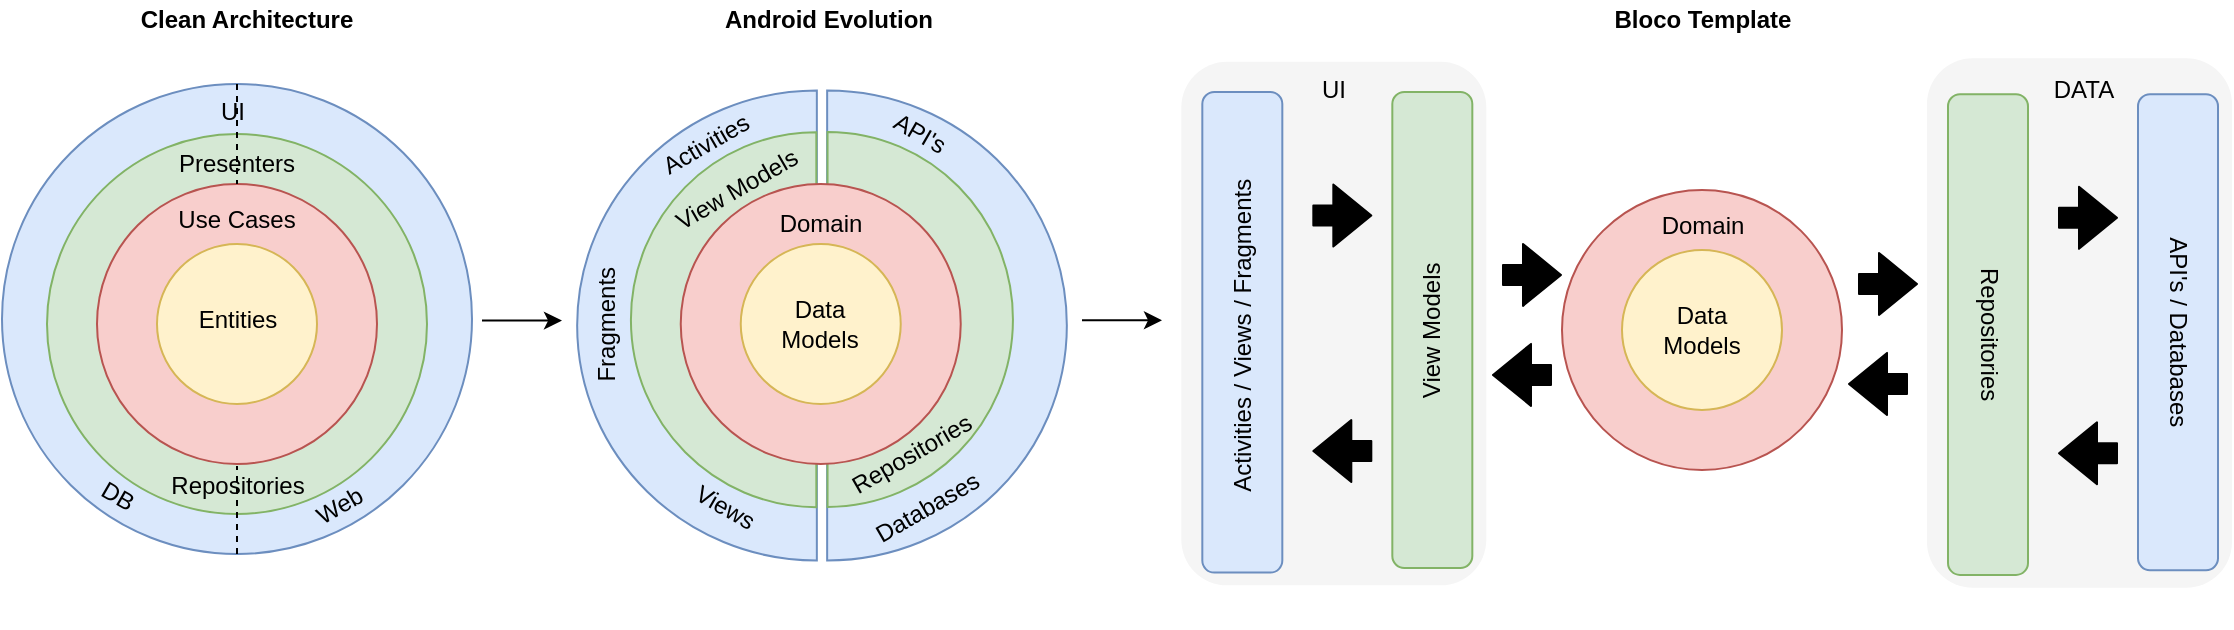 <mxfile version="13.6.9" type="device"><diagram id="Jp1ohY_ltkHYTvsPZOgW" name="Page-1"><mxGraphModel dx="1577" dy="1000" grid="1" gridSize="10" guides="1" tooltips="1" connect="1" arrows="1" fold="1" page="1" pageScale="1" pageWidth="827" pageHeight="1169" math="0" shadow="0"><root><mxCell id="0"/><mxCell id="1" parent="0"/><mxCell id="A-Cq0kgBEDuPiXp4CFf1-114" value="" style="verticalLabelPosition=bottom;verticalAlign=top;html=1;shape=mxgraph.basic.half_circle;glass=1;strokeColor=#6c8ebf;fillColor=#dae8fc;rotation=-90;" parent="1" vertex="1"><mxGeometry x="445" y="182.83" width="235" height="119.85" as="geometry"/></mxCell><mxCell id="A-Cq0kgBEDuPiXp4CFf1-113" value="" style="verticalLabelPosition=bottom;verticalAlign=top;html=1;shape=mxgraph.basic.half_circle;glass=1;strokeColor=#82b366;fillColor=#d5e8d4;rotation=-90;" parent="1" vertex="1"><mxGeometry x="455.37" y="193.35" width="187.5" height="92.7" as="geometry"/></mxCell><mxCell id="A-Cq0kgBEDuPiXp4CFf1-110" value="" style="verticalLabelPosition=bottom;verticalAlign=top;html=1;shape=mxgraph.basic.half_circle;glass=1;strokeColor=#6c8ebf;fillColor=#dae8fc;rotation=90;" parent="1" vertex="1"><mxGeometry x="320" y="182.83" width="235" height="119.85" as="geometry"/></mxCell><mxCell id="A-Cq0kgBEDuPiXp4CFf1-109" value="" style="verticalLabelPosition=bottom;verticalAlign=top;html=1;shape=mxgraph.basic.half_circle;glass=1;strokeColor=#82b366;fillColor=#d5e8d4;rotation=90;" parent="1" vertex="1"><mxGeometry x="357.06" y="193.5" width="187.5" height="92.7" as="geometry"/></mxCell><mxCell id="A-Cq0kgBEDuPiXp4CFf1-17" value="" style="ellipse;whiteSpace=wrap;html=1;aspect=fixed;strokeColor=#6c8ebf;fillColor=#dae8fc;" parent="1" vertex="1"><mxGeometry x="90" y="122" width="235" height="235" as="geometry"/></mxCell><mxCell id="A-Cq0kgBEDuPiXp4CFf1-16" value="" style="ellipse;whiteSpace=wrap;html=1;aspect=fixed;strokeColor=#82b366;fillColor=#d5e8d4;" parent="1" vertex="1"><mxGeometry x="112.5" y="147" width="190" height="190" as="geometry"/></mxCell><mxCell id="A-Cq0kgBEDuPiXp4CFf1-15" value="" style="ellipse;whiteSpace=wrap;html=1;aspect=fixed;strokeColor=#b85450;fillColor=#f8cecc;" parent="1" vertex="1"><mxGeometry x="137.5" y="172" width="140" height="140" as="geometry"/></mxCell><mxCell id="A-Cq0kgBEDuPiXp4CFf1-14" value="" style="ellipse;whiteSpace=wrap;html=1;aspect=fixed;strokeColor=#d6b656;fillColor=#fff2cc;" parent="1" vertex="1"><mxGeometry x="167.5" y="202" width="80" height="80" as="geometry"/></mxCell><mxCell id="A-Cq0kgBEDuPiXp4CFf1-18" value="" style="endArrow=classic;html=1;" parent="1" edge="1"><mxGeometry width="50" height="50" relative="1" as="geometry"><mxPoint x="330" y="240.31" as="sourcePoint"/><mxPoint x="370" y="240.31" as="targetPoint"/><Array as="points"/></mxGeometry></mxCell><mxCell id="A-Cq0kgBEDuPiXp4CFf1-19" value="" style="shape=image;html=1;verticalAlign=top;verticalLabelPosition=bottom;labelBackgroundColor=#ffffff;imageAspect=0;aspect=fixed;image=https://cdn3.iconfinder.com/data/icons/basic-user-interface-5/64/scissor_scissors_cut_delete_cutting-128.png;strokeColor=#000066;fillColor=#2969FF;rotation=-90;" parent="1" vertex="1"><mxGeometry x="182.5" y="344" width="50" height="50" as="geometry"/></mxCell><mxCell id="A-Cq0kgBEDuPiXp4CFf1-20" value="" style="endArrow=none;dashed=1;html=1;entryX=0.5;entryY=1;entryDx=0;entryDy=0;exitX=0.5;exitY=0;exitDx=0;exitDy=0;" parent="1" source="A-Cq0kgBEDuPiXp4CFf1-17" target="A-Cq0kgBEDuPiXp4CFf1-53" edge="1"><mxGeometry width="50" height="50" relative="1" as="geometry"><mxPoint x="320" y="350" as="sourcePoint"/><mxPoint x="140" y="240" as="targetPoint"/></mxGeometry></mxCell><mxCell id="A-Cq0kgBEDuPiXp4CFf1-34" value="" style="endArrow=classic;html=1;" parent="1" edge="1"><mxGeometry width="50" height="50" relative="1" as="geometry"><mxPoint x="630.0" y="240.14" as="sourcePoint"/><mxPoint x="670" y="240.14" as="targetPoint"/><Array as="points"/></mxGeometry></mxCell><mxCell id="A-Cq0kgBEDuPiXp4CFf1-49" value="" style="endArrow=none;dashed=1;html=1;exitX=0.5;exitY=1;exitDx=0;exitDy=0;entryX=0.5;entryY=0;entryDx=0;entryDy=0;" parent="1" source="A-Cq0kgBEDuPiXp4CFf1-17" target="A-Cq0kgBEDuPiXp4CFf1-57" edge="1"><mxGeometry width="50" height="50" relative="1" as="geometry"><mxPoint x="171.25" y="400" as="sourcePoint"/><mxPoint x="221.25" y="400.5" as="targetPoint"/></mxGeometry></mxCell><mxCell id="A-Cq0kgBEDuPiXp4CFf1-50" value="Entities" style="text;html=1;strokeColor=none;fillColor=none;align=center;verticalAlign=middle;whiteSpace=wrap;rounded=0;" parent="1" vertex="1"><mxGeometry x="187.5" y="229.5" width="40" height="20" as="geometry"/></mxCell><mxCell id="A-Cq0kgBEDuPiXp4CFf1-52" value="Use Cases" style="text;html=1;strokeColor=none;fillColor=none;align=center;verticalAlign=middle;whiteSpace=wrap;rounded=0;" parent="1" vertex="1"><mxGeometry x="176.25" y="180" width="62.5" height="20" as="geometry"/></mxCell><mxCell id="A-Cq0kgBEDuPiXp4CFf1-53" value="Presenters" style="text;html=1;strokeColor=none;fillColor=none;align=center;verticalAlign=middle;whiteSpace=wrap;rounded=0;" parent="1" vertex="1"><mxGeometry x="171.25" y="152" width="72.5" height="20" as="geometry"/></mxCell><mxCell id="A-Cq0kgBEDuPiXp4CFf1-54" value="UI" style="text;html=1;strokeColor=none;fillColor=none;align=center;verticalAlign=middle;whiteSpace=wrap;rounded=0;" parent="1" vertex="1"><mxGeometry x="169.25" y="126" width="72.5" height="20" as="geometry"/></mxCell><mxCell id="A-Cq0kgBEDuPiXp4CFf1-57" value="Repositories" style="text;html=1;strokeColor=none;fillColor=none;align=center;verticalAlign=middle;whiteSpace=wrap;rounded=0;" parent="1" vertex="1"><mxGeometry x="187.5" y="313" width="40" height="20" as="geometry"/></mxCell><mxCell id="A-Cq0kgBEDuPiXp4CFf1-58" value="DB" style="text;html=1;strokeColor=none;fillColor=none;align=center;verticalAlign=middle;whiteSpace=wrap;rounded=0;rotation=30;" parent="1" vertex="1"><mxGeometry x="127.5" y="318" width="40" height="20" as="geometry"/></mxCell><mxCell id="A-Cq0kgBEDuPiXp4CFf1-59" value="&lt;div&gt;Web&lt;/div&gt;" style="text;html=1;strokeColor=none;fillColor=none;align=center;verticalAlign=middle;whiteSpace=wrap;rounded=0;rotation=-30;" parent="1" vertex="1"><mxGeometry x="238.75" y="323.03" width="40" height="20" as="geometry"/></mxCell><mxCell id="A-Cq0kgBEDuPiXp4CFf1-62" value="View Models" style="text;html=1;strokeColor=none;fillColor=none;align=center;verticalAlign=middle;whiteSpace=wrap;rounded=0;rotation=-30;" parent="1" vertex="1"><mxGeometry x="420.87" y="164.83" width="72.5" height="20" as="geometry"/></mxCell><mxCell id="A-Cq0kgBEDuPiXp4CFf1-63" value="Activities" style="text;html=1;strokeColor=none;fillColor=none;align=center;verticalAlign=middle;whiteSpace=wrap;rounded=0;rotation=-30;" parent="1" vertex="1"><mxGeometry x="402.37" y="141.83" width="80" height="20" as="geometry"/></mxCell><mxCell id="A-Cq0kgBEDuPiXp4CFf1-69" value="Clean Architecture" style="text;html=1;strokeColor=none;fillColor=none;align=center;verticalAlign=middle;whiteSpace=wrap;rounded=0;fontStyle=1" parent="1" vertex="1"><mxGeometry x="146" y="80" width="132.5" height="20" as="geometry"/></mxCell><mxCell id="A-Cq0kgBEDuPiXp4CFf1-70" value="Android Evolution" style="text;html=1;strokeColor=none;fillColor=none;align=center;verticalAlign=middle;whiteSpace=wrap;rounded=0;fontStyle=1" parent="1" vertex="1"><mxGeometry x="436.87" y="80" width="132.5" height="20" as="geometry"/></mxCell><mxCell id="A-Cq0kgBEDuPiXp4CFf1-73" value="Bloco Template" style="text;html=1;strokeColor=none;fillColor=none;align=center;verticalAlign=middle;whiteSpace=wrap;rounded=0;fontStyle=1" parent="1" vertex="1"><mxGeometry x="873.75" y="80" width="132.5" height="20" as="geometry"/></mxCell><mxCell id="A-Cq0kgBEDuPiXp4CFf1-78" value="" style="shape=flexArrow;endArrow=classic;html=1;fillColor=#000000;" parent="1" edge="1"><mxGeometry width="50" height="50" relative="1" as="geometry"><mxPoint x="840" y="217.45" as="sourcePoint"/><mxPoint x="870" y="217.45" as="targetPoint"/></mxGeometry></mxCell><mxCell id="A-Cq0kgBEDuPiXp4CFf1-79" value="" style="shape=flexArrow;endArrow=classic;html=1;fillColor=#000000;" parent="1" edge="1"><mxGeometry width="50" height="50" relative="1" as="geometry"><mxPoint x="865" y="267.45" as="sourcePoint"/><mxPoint x="835" y="267.45" as="targetPoint"/></mxGeometry></mxCell><mxCell id="A-Cq0kgBEDuPiXp4CFf1-88" value="" style="ellipse;whiteSpace=wrap;html=1;aspect=fixed;strokeColor=#b85450;fillColor=#f8cecc;" parent="1" vertex="1"><mxGeometry x="870" y="174.95" width="140" height="140" as="geometry"/></mxCell><mxCell id="A-Cq0kgBEDuPiXp4CFf1-89" value="" style="ellipse;whiteSpace=wrap;html=1;aspect=fixed;strokeColor=#d6b656;fillColor=#fff2cc;" parent="1" vertex="1"><mxGeometry x="900" y="204.95" width="80" height="80" as="geometry"/></mxCell><mxCell id="A-Cq0kgBEDuPiXp4CFf1-90" value="Data Models" style="text;html=1;strokeColor=none;fillColor=none;align=center;verticalAlign=middle;whiteSpace=wrap;rounded=0;" parent="1" vertex="1"><mxGeometry x="920" y="234.95" width="40" height="20" as="geometry"/></mxCell><mxCell id="A-Cq0kgBEDuPiXp4CFf1-91" value="Domain" style="text;html=1;strokeColor=none;fillColor=none;align=center;verticalAlign=middle;whiteSpace=wrap;rounded=0;rotation=0;" parent="1" vertex="1"><mxGeometry x="908.75" y="182.83" width="62.5" height="20" as="geometry"/></mxCell><mxCell id="A-Cq0kgBEDuPiXp4CFf1-94" value="Fragments" style="text;html=1;strokeColor=none;fillColor=none;align=center;verticalAlign=middle;whiteSpace=wrap;rounded=0;rotation=-90;glass=1;" parent="1" vertex="1"><mxGeometry x="352.37" y="231.75" width="80" height="20" as="geometry"/></mxCell><mxCell id="A-Cq0kgBEDuPiXp4CFf1-95" value="Views" style="text;html=1;strokeColor=none;fillColor=none;align=center;verticalAlign=middle;whiteSpace=wrap;rounded=0;rotation=30;glass=1;" parent="1" vertex="1"><mxGeometry x="427.25" y="324.18" width="49.19" height="20" as="geometry"/></mxCell><mxCell id="A-Cq0kgBEDuPiXp4CFf1-96" value="" style="rounded=1;whiteSpace=wrap;html=1;rotation=90;fillColor=#f5f5f5;fontColor=#333333;strokeColor=none;" parent="1" vertex="1"><mxGeometry x="996.42" y="165.26" width="264.65" height="152.5" as="geometry"/></mxCell><mxCell id="A-Cq0kgBEDuPiXp4CFf1-97" value="" style="rounded=1;whiteSpace=wrap;html=1;strokeColor=#6c8ebf;fillColor=#dae8fc;" parent="1" vertex="1"><mxGeometry x="1158" y="127.15" width="40" height="238" as="geometry"/></mxCell><mxCell id="A-Cq0kgBEDuPiXp4CFf1-98" value="" style="rounded=1;whiteSpace=wrap;html=1;strokeColor=#82b366;fillColor=#d5e8d4;" parent="1" vertex="1"><mxGeometry x="1063" y="127.15" width="40" height="240.3" as="geometry"/></mxCell><mxCell id="A-Cq0kgBEDuPiXp4CFf1-99" value="&lt;div&gt;API's / Databases&lt;/div&gt;" style="text;html=1;strokeColor=none;fillColor=none;align=center;verticalAlign=middle;whiteSpace=wrap;rounded=0;rotation=90;" parent="1" vertex="1"><mxGeometry x="1123" y="236.15" width="110" height="20" as="geometry"/></mxCell><mxCell id="A-Cq0kgBEDuPiXp4CFf1-100" value="" style="shape=flexArrow;endArrow=classic;html=1;fillColor=#000000;" parent="1" edge="1"><mxGeometry width="50" height="50" relative="1" as="geometry"><mxPoint x="1118" y="188.91" as="sourcePoint"/><mxPoint x="1148" y="188.91" as="targetPoint"/></mxGeometry></mxCell><mxCell id="A-Cq0kgBEDuPiXp4CFf1-101" value="" style="shape=flexArrow;endArrow=classic;html=1;fillColor=#000000;" parent="1" edge="1"><mxGeometry width="50" height="50" relative="1" as="geometry"><mxPoint x="1148" y="306.66" as="sourcePoint"/><mxPoint x="1118" y="306.66" as="targetPoint"/></mxGeometry></mxCell><mxCell id="A-Cq0kgBEDuPiXp4CFf1-102" value="&lt;div&gt;Repositories&lt;/div&gt;" style="text;html=1;strokeColor=none;fillColor=none;align=center;verticalAlign=middle;whiteSpace=wrap;rounded=0;rotation=90;" parent="1" vertex="1"><mxGeometry x="1028" y="237.3" width="110" height="20" as="geometry"/></mxCell><mxCell id="A-Cq0kgBEDuPiXp4CFf1-103" value="" style="shape=flexArrow;endArrow=classic;html=1;fillColor=#000000;" parent="1" edge="1"><mxGeometry width="50" height="50" relative="1" as="geometry"><mxPoint x="1018" y="221.96" as="sourcePoint"/><mxPoint x="1048" y="221.96" as="targetPoint"/></mxGeometry></mxCell><mxCell id="A-Cq0kgBEDuPiXp4CFf1-104" value="" style="shape=flexArrow;endArrow=classic;html=1;fillColor=#000000;" parent="1" edge="1"><mxGeometry width="50" height="50" relative="1" as="geometry"><mxPoint x="1043" y="271.96" as="sourcePoint"/><mxPoint x="1013" y="271.96" as="targetPoint"/></mxGeometry></mxCell><mxCell id="A-Cq0kgBEDuPiXp4CFf1-47" value="" style="ellipse;whiteSpace=wrap;html=1;aspect=fixed;strokeColor=#b85450;fillColor=#f8cecc;" parent="1" vertex="1"><mxGeometry x="429.37" y="172" width="140" height="140" as="geometry"/></mxCell><mxCell id="A-Cq0kgBEDuPiXp4CFf1-48" value="" style="ellipse;whiteSpace=wrap;html=1;aspect=fixed;strokeColor=#d6b656;fillColor=#fff2cc;" parent="1" vertex="1"><mxGeometry x="459.37" y="202" width="80" height="80" as="geometry"/></mxCell><mxCell id="A-Cq0kgBEDuPiXp4CFf1-60" value="Data Models" style="text;html=1;strokeColor=none;fillColor=none;align=center;verticalAlign=middle;whiteSpace=wrap;rounded=0;" parent="1" vertex="1"><mxGeometry x="479.37" y="231.75" width="40" height="20" as="geometry"/></mxCell><mxCell id="A-Cq0kgBEDuPiXp4CFf1-61" value="Domain" style="text;html=1;strokeColor=none;fillColor=none;align=center;verticalAlign=middle;whiteSpace=wrap;rounded=0;rotation=0;" parent="1" vertex="1"><mxGeometry x="468.12" y="182" width="62.5" height="20" as="geometry"/></mxCell><mxCell id="A-Cq0kgBEDuPiXp4CFf1-115" value="Repositories" style="text;html=1;strokeColor=none;fillColor=none;align=center;verticalAlign=middle;whiteSpace=wrap;rounded=0;rotation=-30;" parent="1" vertex="1"><mxGeometry x="525.12" y="297" width="40" height="20" as="geometry"/></mxCell><mxCell id="A-Cq0kgBEDuPiXp4CFf1-116" value="API's" style="text;html=1;strokeColor=none;fillColor=none;align=center;verticalAlign=middle;whiteSpace=wrap;rounded=0;rotation=30;" parent="1" vertex="1"><mxGeometry x="509.12" y="136.83" width="80" height="20" as="geometry"/></mxCell><mxCell id="A-Cq0kgBEDuPiXp4CFf1-117" value="Databases" style="text;html=1;strokeColor=none;fillColor=none;align=center;verticalAlign=middle;whiteSpace=wrap;rounded=0;rotation=-30;" parent="1" vertex="1"><mxGeometry x="512.5" y="324.18" width="80" height="20" as="geometry"/></mxCell><mxCell id="A-Cq0kgBEDuPiXp4CFf1-119" value="" style="rounded=1;whiteSpace=wrap;html=1;rotation=90;fillColor=#f5f5f5;fontColor=#333333;strokeColor=none;" parent="1" vertex="1"><mxGeometry x="625" y="165.53" width="261.81" height="152.5" as="geometry"/></mxCell><mxCell id="A-Cq0kgBEDuPiXp4CFf1-120" value="" style="rounded=1;whiteSpace=wrap;html=1;strokeColor=#82b366;fillColor=#d5e8d4;" parent="1" vertex="1"><mxGeometry x="785.16" y="126.0" width="40" height="238" as="geometry"/></mxCell><mxCell id="A-Cq0kgBEDuPiXp4CFf1-121" value="" style="rounded=1;whiteSpace=wrap;html=1;strokeColor=#6c8ebf;fillColor=#dae8fc;" parent="1" vertex="1"><mxGeometry x="690.16" y="126.0" width="40" height="240.3" as="geometry"/></mxCell><mxCell id="A-Cq0kgBEDuPiXp4CFf1-122" value="View Models" style="text;html=1;strokeColor=none;fillColor=none;align=center;verticalAlign=middle;whiteSpace=wrap;rounded=0;rotation=-90;flipH=1;flipV=1;" parent="1" vertex="1"><mxGeometry x="750.16" y="235.0" width="110" height="20" as="geometry"/></mxCell><mxCell id="A-Cq0kgBEDuPiXp4CFf1-123" value="" style="shape=flexArrow;endArrow=classic;html=1;fillColor=#000000;" parent="1" edge="1"><mxGeometry width="50" height="50" relative="1" as="geometry"><mxPoint x="745.16" y="187.76" as="sourcePoint"/><mxPoint x="775.16" y="187.76" as="targetPoint"/></mxGeometry></mxCell><mxCell id="A-Cq0kgBEDuPiXp4CFf1-124" value="" style="shape=flexArrow;endArrow=classic;html=1;fillColor=#000000;" parent="1" edge="1"><mxGeometry width="50" height="50" relative="1" as="geometry"><mxPoint x="775.16" y="305.51" as="sourcePoint"/><mxPoint x="745.16" y="305.51" as="targetPoint"/></mxGeometry></mxCell><mxCell id="A-Cq0kgBEDuPiXp4CFf1-125" value="&lt;div&gt;Activities / Views / Fragments&lt;/div&gt;&lt;div&gt;&lt;br&gt;&lt;/div&gt;" style="text;html=1;strokeColor=none;fillColor=none;align=center;verticalAlign=middle;whiteSpace=wrap;rounded=0;rotation=-90;" parent="1" vertex="1"><mxGeometry x="620" y="237.3" width="194.89" height="20.81" as="geometry"/></mxCell><mxCell id="LRrh7inG5wI0SrtyA9ND-2" value="UI" style="text;html=1;strokeColor=none;fillColor=none;align=center;verticalAlign=middle;whiteSpace=wrap;rounded=0;" vertex="1" parent="1"><mxGeometry x="735.91" y="115.0" width="40" height="20" as="geometry"/></mxCell><mxCell id="LRrh7inG5wI0SrtyA9ND-3" value="DATA" style="text;html=1;strokeColor=none;fillColor=none;align=center;verticalAlign=middle;whiteSpace=wrap;rounded=0;" vertex="1" parent="1"><mxGeometry x="1110.74" y="115" width="40" height="20" as="geometry"/></mxCell></root></mxGraphModel></diagram></mxfile>